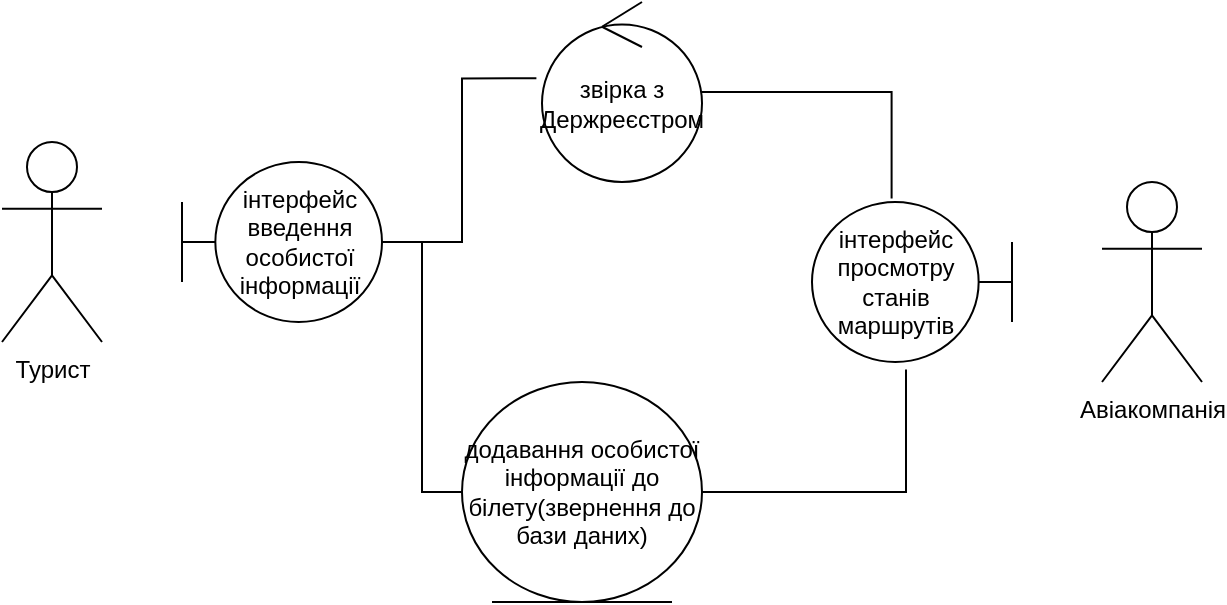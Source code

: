 <mxfile version="14.4.8" type="device"><diagram id="oTso-sNR2hNQTH5wkwhd" name="Page-1"><mxGraphModel dx="1038" dy="532" grid="1" gridSize="10" guides="1" tooltips="1" connect="1" arrows="1" fold="1" page="1" pageScale="1" pageWidth="1169" pageHeight="827" math="0" shadow="0"><root><mxCell id="0"/><mxCell id="1" parent="0"/><mxCell id="omEr6al99HSu7tk5WDuc-1" value="Турист" style="shape=umlActor;verticalLabelPosition=bottom;verticalAlign=top;html=1;" vertex="1" parent="1"><mxGeometry x="130" y="150" width="50" height="100" as="geometry"/></mxCell><mxCell id="omEr6al99HSu7tk5WDuc-2" value="Авіакомпанія" style="shape=umlActor;verticalLabelPosition=bottom;verticalAlign=top;html=1;" vertex="1" parent="1"><mxGeometry x="680" y="170" width="50" height="100" as="geometry"/></mxCell><mxCell id="omEr6al99HSu7tk5WDuc-5" style="edgeStyle=orthogonalEdgeStyle;rounded=0;orthogonalLoop=1;jettySize=auto;html=1;entryX=-0.035;entryY=0.424;entryDx=0;entryDy=0;entryPerimeter=0;endArrow=none;endFill=0;" edge="1" parent="1" source="omEr6al99HSu7tk5WDuc-3" target="omEr6al99HSu7tk5WDuc-4"><mxGeometry relative="1" as="geometry"/></mxCell><mxCell id="omEr6al99HSu7tk5WDuc-7" style="edgeStyle=orthogonalEdgeStyle;rounded=0;orthogonalLoop=1;jettySize=auto;html=1;entryX=0;entryY=0.5;entryDx=0;entryDy=0;endArrow=none;endFill=0;" edge="1" parent="1" source="omEr6al99HSu7tk5WDuc-3" target="omEr6al99HSu7tk5WDuc-6"><mxGeometry relative="1" as="geometry"/></mxCell><mxCell id="omEr6al99HSu7tk5WDuc-3" value="інтерфейс введення особистої інформації" style="shape=umlBoundary;whiteSpace=wrap;html=1;" vertex="1" parent="1"><mxGeometry x="220" y="160" width="100" height="80" as="geometry"/></mxCell><mxCell id="omEr6al99HSu7tk5WDuc-9" style="edgeStyle=orthogonalEdgeStyle;rounded=0;orthogonalLoop=1;jettySize=auto;html=1;entryX=0.602;entryY=1.022;entryDx=0;entryDy=0;entryPerimeter=0;endArrow=none;endFill=0;" edge="1" parent="1" source="omEr6al99HSu7tk5WDuc-4" target="omEr6al99HSu7tk5WDuc-8"><mxGeometry relative="1" as="geometry"/></mxCell><mxCell id="omEr6al99HSu7tk5WDuc-4" value="звірка з Держреєстром" style="ellipse;shape=umlControl;whiteSpace=wrap;html=1;" vertex="1" parent="1"><mxGeometry x="400" y="80" width="80" height="90" as="geometry"/></mxCell><mxCell id="omEr6al99HSu7tk5WDuc-10" style="edgeStyle=orthogonalEdgeStyle;rounded=0;orthogonalLoop=1;jettySize=auto;html=1;entryX=0.53;entryY=-0.047;entryDx=0;entryDy=0;entryPerimeter=0;endArrow=none;endFill=0;" edge="1" parent="1" source="omEr6al99HSu7tk5WDuc-6" target="omEr6al99HSu7tk5WDuc-8"><mxGeometry relative="1" as="geometry"/></mxCell><mxCell id="omEr6al99HSu7tk5WDuc-6" value="додавання особистої інформації до білету(звернення до бази даних)" style="ellipse;shape=umlEntity;whiteSpace=wrap;html=1;" vertex="1" parent="1"><mxGeometry x="360" y="270" width="120" height="110" as="geometry"/></mxCell><mxCell id="omEr6al99HSu7tk5WDuc-8" value="інтерфейс просмотру станів маршрутів" style="shape=umlBoundary;whiteSpace=wrap;html=1;direction=west;" vertex="1" parent="1"><mxGeometry x="535" y="180" width="100" height="80" as="geometry"/></mxCell></root></mxGraphModel></diagram></mxfile>